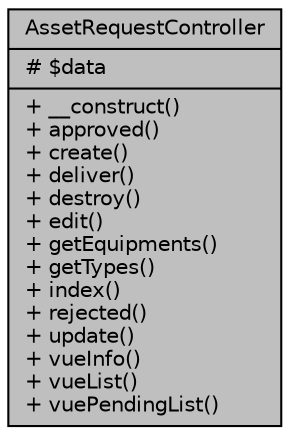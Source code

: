digraph "AssetRequestController"
{
 // LATEX_PDF_SIZE
  bgcolor="transparent";
  edge [fontname="Helvetica",fontsize="10",labelfontname="Helvetica",labelfontsize="10"];
  node [fontname="Helvetica",fontsize="10",shape=record];
  Node1 [label="{AssetRequestController\n|# $data\l|+ __construct()\l+ approved()\l+ create()\l+ deliver()\l+ destroy()\l+ edit()\l+ getEquipments()\l+ getTypes()\l+ index()\l+ rejected()\l+ update()\l+ vueInfo()\l+ vueList()\l+ vuePendingList()\l}",height=0.2,width=0.4,color="black", fillcolor="grey75", style="filled", fontcolor="black",tooltip="Controlador de las solicitudes de bienes institucionales."];
}
